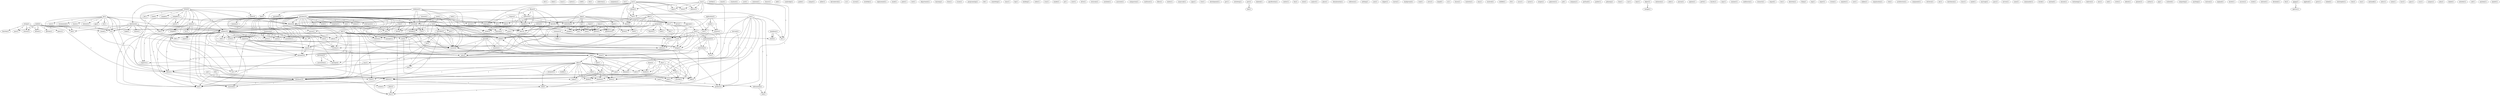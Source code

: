 digraph G {
  att [ label="att(1)" ];
  disk [ label="disk(1)" ];
  runs [ label="runs(1)" ];
  hydro [ label="hydro(1)" ];
  stuff [ label="stuff(1)" ];
  hth [ label="hth(1)" ];
  collection [ label="collection(1)" ];
  complains [ label="complains(1)" ];
  isn [ label="isn(1)" ];
  string [ label="string(2)" ];
  function [ label="function(1)" ];
  format [ label="format(1)" ];
  pass [ label="pass(1)" ];
  receive [ label="receive(1)" ];
  returns [ label="returns(1)" ];
  roethke [ label="roethke(1)" ];
  email [ label="email(1)" ];
  standard [ label="standard(1)" ];
  orbital [ label="orbital(3)" ];
  edu [ label="edu(10)" ];
  exercise [ label="exercise(1)" ];
  bongo [ label="bongo(1)" ];
  caltech [ label="caltech(1)" ];
  au [ label="au(4)" ];
  provides [ label="provides(2)" ];
  law [ label="law(1)" ];
  set [ label="set(2)" ];
  su [ label="su(1)" ];
  chris [ label="chris(4)" ];
  sulaw [ label="sulaw(1)" ];
  yard [ label="yard(1)" ];
  someone [ label="someone(1)" ];
  chance [ label="chance(1)" ];
  add [ label="add(1)" ];
  cambridge [ label="cambridge(1)" ];
  application [ label="application(3)" ];
  send [ label="send(1)" ];
  calls [ label="calls(2)" ];
  guide [ label="guide(1)" ];
  compat [ label="compat(1)" ];
  miller [ label="miller(1)" ];
  kersenbrock [ label="kersenbrock(1)" ];
  cc [ label="cc(1)" ];
  crystal [ label="crystal(1)" ];
  eroethke [ label="eroethke(1)" ];
  replacement [ label="replacement(1)" ];
  microway [ label="microway(2)" ];
  package [ label="package(4)" ];
  association [ label="association(1)" ];
  codebase [ label="codebase(5)" ];
  portability [ label="portability(2)" ];
  code [ label="code(2)" ];
  software [ label="software(2)" ];
  library [ label="library(9)" ];
  version [ label="version(8)" ];
  source [ label="source(2)" ];
  etc [ label="etc(1)" ];
  works [ label="works(3)" ];
  called [ label="called(1)" ];
  includes [ label="includes(2)" ];
  find [ label="find(1)" ];
  help [ label="help(2)" ];
  vpnet [ label="vpnet(1)" ];
  hp [ label="hp(1)" ];
  chi [ label="chi(1)" ];
  mike [ label="mike(2)" ];
  com [ label="com(7)" ];
  know [ label="know(6)" ];
  speedware [ label="speedware(1)" ];
  sells [ label="sells(5)" ];
  borland [ label="borland(19)" ];
  ooaid [ label="ooaid(1)" ];
  point [ label="point(1)" ];
  use [ label="use(4)" ];
  access [ label="access(3)" ];
  access [ label="access(4)" ];
  database [ label="database(10)" ];
  lib [ label="lib(3)" ];
  root [ label="root(1)" ];
  department [ label="department(1)" ];
  learning [ label="learning(1)" ];
  form [ label="form(1)" ];
  cruzio [ label="cruzio(1)" ];
  programming [ label="programming(1)" ];
  monash [ label="monash(2)" ];
  db [ label="db(1)" ];
  something [ label="something(1)" ];
  look [ label="look(1)" ];
  talk [ label="talk(2)" ];
  ftp [ label="ftp(1)" ];
  uu [ label="uu(2)" ];
  provide [ label="provide(1)" ];
  way [ label="way(2)" ];
  odbc [ label="odbc(2)" ];
  type [ label="type(1)" ];
  sdk [ label="sdk(4)" ];
  allows [ label="allows(2)" ];
  net [ label="net(2)" ];
  vendor [ label="vendor(2)" ];
  class [ label="class(1)" ];
  build [ label="build(3)" ];
  gotchas [ label="gotchas(1)" ];
  sound [ label="sound(1)" ];
  job [ label="job(1)" ];
  query [ label="query(3)" ];
  ll [ label="ll(1)" ];
  engine [ label="engine(33)" ];
  doesn [ label="doesn(1)" ];
  helps [ label="helps(2)" ];
  prism [ label="prism(1)" ];
  change [ label="change(1)" ];
  luck [ label="luck(2)" ];
  gt [ label="gt(1)" ];
  gatech [ label="gatech(3)" ];
  top [ label="top(1)" ];
  inc [ label="inc(2)" ];
  oops [ label="oops(1)" ];
  interface [ label="interface(4)" ];
  voice [ label="voice(1)" ];
  phone [ label="phone(2)" ];
  fax [ label="fax(2)" ];
  demo [ label="demo(2)" ];
  language [ label="language(1)" ];
  address [ label="address(1)" ];
  cparker [ label="cparker(1)" ];
  dr [ label="dr(1)" ];
  centerline [ label="centerline(2)" ];
  program [ label="program(4)" ];
  load [ label="load(1)" ];
  cfd [ label="cfd(1)" ];
  dtaylor [ label="dtaylor(1)" ];
  manager [ label="manager(1)" ];
  overlay [ label="overlay(1)" ];
  building [ label="building(1)" ];
  order [ label="order(1)" ];
  cruz [ label="cruz(1)" ];
  enable [ label="enable(1)" ];
  offer [ label="offer(1)" ];
  price [ label="price(1)" ];
  run [ label="run(1)" ];
  upgrade [ label="upgrade(1)" ];
  pl [ label="pl(1)" ];
  start [ label="start(1)" ];
  usa [ label="usa(1)" ];
  product [ label="product(2)" ];
  drive [ label="drive(1)" ];
  everyone [ label="everyone(1)" ];
  used [ label="used(1)" ];
  year [ label="year(4)" ];
  armidale [ label="armidale(1)" ];
  mail [ label="mail(1)" ];
  information [ label="information(2)" ];
  associate [ label="associate(1)" ];
  comparison [ label="comparison(1)" ];
  bell [ label="bell(2)" ];
  turbo [ label="turbo(4)" ];
  compiler [ label="compiler(1)" ];
  comes [ label="comes(3)" ];
  part [ label="part(2)" ];
  bit [ label="bit(1)" ];
  tried [ label="tried(1)" ];
  sample [ label="sample(1)" ];
  believe [ label="believe(1)" ];
  file [ label="file(2)" ];
  seems [ label="seems(2)" ];
  compile [ label="compile(1)" ];
  supports [ label="supports(1)" ];
  multiuser [ label="multiuser(1)" ];
  llibce [ label="llibce(1)" ];
  walter [ label="walter(1)" ];
  sunnyvale [ label="sunnyvale(1)" ];
  cppa [ label="cppa(1)" ];
  vice [ label="vice(1)" ];
  development [ label="development(1)" ];
  gov [ label="gov(1)" ];
  osterberg [ label="osterberg(1)" ];
  post [ label="post(2)" ];
  line [ label="line(1)" ];
  future [ label="future(1)" ];
  make [ label="make(1)" ];
  life [ label="life(1)" ];
  babecki [ label="babecki(1)" ];
  specification [ label="specification(1)" ];
  center [ label="center(1)" ];
  dbase [ label="dbase(3)" ];
  tim [ label="tim(2)" ];
  utah [ label="utah(2)" ];
  analyst [ label="analyst(1)" ];
  px [ label="px(2)" ];
  user [ label="user(1)" ];
  recommend [ label="recommend(1)" ];
  learn [ label="learn(1)" ];
  interest [ label="interest(1)" ];
  app [ label="app(2)" ];
  lot [ label="lot(1)" ];
  ve [ label="ve(1)" ];
  place [ label="place(1)" ];
  formalisation [ label="formalisation(1)" ];
  box [ label="box(2)" ];
  reference [ label="reference(1)" ];
  nothing [ label="nothing(1)" ];
  foxpro [ label="foxpro(2)" ];
  anyone [ label="anyone(1)" ];
  ansi [ label="ansi(1)" ];
  clipper [ label="clipper(1)" ];
  haven [ label="haven(1)" ];
  background [ label="background(1)" ];
  paradox [ label="paradox(35)" ];
  yer [ label="yer(1)" ];
  model [ label="model(1)" ];
  compliant [ label="compliant(1)" ];
  ack [ label="ack(1)" ];
  claims [ label="claims(1)" ];
  cyberspace [ label="cyberspace(1)" ];
  momma [ label="momma(1)" ];
  save [ label="save(1)" ];
  expect [ label="expect(1)" ];
  tell [ label="tell(1)" ];
  gives [ label="gives(1)" ];
  support [ label="support(3)" ];
  santa [ label="santa(1)" ];
  assembler [ label="assembler(1)" ];
  il [ label="il(1)" ];
  wrote [ label="wrote(1)" ];
  raymond [ label="raymond(2)" ];
  restore [ label="restore(1)" ];
  buy [ label="buy(1)" ];
  read [ label="read(1)" ];
  artur [ label="artur(2)" ];
  knopf [ label="knopf(2)" ];
  ss [ label="ss(1)" ];
  rincon [ label="rincon(1)" ];
  waterloo [ label="waterloo(1)" ];
  ema [ label="ema(1)" ];
  received [ label="received(1)" ];
  wildlife [ label="wildlife(1)" ];
  ms [ label="ms(1)" ];
  tool [ label="tool(1)" ];
  psp [ label="psp(1)" ];
  domain [ label="domain(1)" ];
  smb [ label="smb(1)" ];
  link [ label="link(2)" ];
  bhobe [ label="bhobe(1)" ];
  shailesh [ label="shailesh(1)" ];
  fit [ label="fit(1)" ];
  sssss [ label="sssss(1)" ];
  taylor [ label="taylor(1)" ];
  oregon [ label="oregon(1)" ];
  generator [ label="generator(1)" ];
  pd [ label="pd(1)" ];
  company [ label="company(1)" ];
  portland [ label="portland(1)" ];
  feel [ label="feel(1)" ];
  looks [ label="looks(2)" ];
  interpret [ label="interpret(1)" ];
  toolikt [ label="toolikt(1)" ];
  liase [ label="liase(1)" ];
  summary [ label="summary(3)" ];
  told [ label="told(1)" ];
  oz [ label="oz(3)" ];
  dialix [ label="dialix(2)" ];
  parker [ label="parker(1)" ];
  pdoxeng [ label="pdoxeng(1)" ];
  time [ label="time(1)" ];
  wait [ label="wait(1)" ];
  ray [ label="ray(1)" ];
  api [ label="api(1)" ];
  hear [ label="hear(1)" ];
  framework [ label="framework(2)" ];
  object [ label="object(2)" ];
  useage [ label="useage(1)" ];
  extension [ label="extension(1)" ];
  ma [ label="ma(2)" ];
  adds [ label="adds(1)" ];
  journal [ label="journal(1)" ];
  size [ label="size(2)" ];
  opinion [ label="opinion(1)" ];
  perth [ label="perth(1)" ];
  faculty [ label="faculty(1)" ];
  copy [ label="copy(1)" ];
  summer [ label="summer(1)" ];
  melbourne [ label="melbourne(1)" ];
  research [ label="research(1)" ];
  regard [ label="regard(1)" ];
  dll [ label="dll(1)" ];
  mail [ label="mail(1)" ];
  ron [ label="ron(1)" ];
  direction [ label="direction(1)" ];
  thing [ label="thing(1)" ];
  harvard [ label="harvard(2)" ];
  quadbase [ label="quadbase(2)" ];
  check [ label="check(1)" ];
  eng [ label="eng(1)" ];
  report [ label="report(1)" ];
  vroom [ label="vroom(1)" ];
  programmer [ label="programmer(3)" ];
  university [ label="university(3)" ];
  src [ label="src(1)" ];
  sequiter [ label="sequiter(1)" ];
  saw [ label="saw(1)" ];
  mikem [ label="mikem(1)" ];
  organisation [ label="organisation(1)" ];
  rick [ label="rick(2)" ];
  architecture [ label="architecture(1)" ];
  component [ label="component(1)" ];
  retrieval [ label="retrieval(1)" ];
  look [ label="look(1)" ];
  adc [ label="adc(1)" ];
  hutchinson [ label="hutchinson(1)" ];
  husc [ label="husc(1)" ];
  made [ label="made(1)" ];
  marriage [ label="marriage(1)" ];
  create [ label="create(1)" ];
  gary [ label="gary(2)" ];
  service [ label="service(1)" ];
  came [ label="came(2)" ];
  try [ label="try(1)" ];
  commander [ label="commander(1)" ];
  brook [ label="brook(1)" ];
  pascal [ label="pascal(6)" ];
  consists [ label="consists(1)" ];
  michael [ label="michael(1)" ];
  emunix [ label="emunix(1)" ];
  technology [ label="technology(1)" ];
  kentrox [ label="kentrox(3)" ];
  hope [ label="hope(3)" ];
  ems [ label="ems(1)" ];
  ood [ label="ood(1)" ];
  write [ label="write(1)" ];
  delosh [ label="delosh(1)" ];
  pioneer [ label="pioneer(2)" ];
  author [ label="author(1)" ];
  pig [ label="pig(1)" ];
  rockwell [ label="rockwell(1)" ];
  computing [ label="computing(1)" ];
  anything [ label="anything(1)" ];
  watcom [ label="watcom(2)" ];
  quadbase [ label="quadbase(1)" ];
  england [ label="england(1)" ];
  davidr [ label="davidr(1)" ];
  success [ label="success(1)" ];
  work [ label="work(1)" ];
  internet [ label="internet(1)" ];
  rbase [ label="rbase(3)" ];
  fermilab [ label="fermilab(1)" ];
  fox [ label="fox(2)" ];
  ppppp [ label="ppppp(2)" ];
  apertus [ label="apertus(1)" ];
  egghead [ label="egghead(1)" ];
  party [ label="party(1)" ];
  looked [ label="looked(2)" ];
  sql [ label="sql(12)" ];
  christopher [ label="christopher(1)" ];
  tom [ label="tom(2)" ];
  ooa [ label="ooa(1)" ];
  michaelk [ label="michaelk(2)" ];
  entry [ label="entry(1)" ];
  tacks [ label="tacks(1)" ];
  tasc [ label="tasc(2)" ];
  ppss [ label="ppss(1)" ];
  ssss [ label="ssss(1)" ];
  campus [ label="campus(1)" ];
  pdox [ label="pdox(3)" ];
  usa [ label="usa(1)" ];
  john [ label="john(2)" ];
  linked [ label="linked(1)" ];
  osterber [ label="osterber(1)" ];
  call [ label="call(1)" ];
  anybody [ label="anybody(1)" ];
  kamlet [ label="kamlet(1)" ];
  string -> function [ label="1" ];
  string -> format [ label="1" ];
  string -> pass [ label="1" ];
  string -> receive [ label="1" ];
  string -> returns [ label="1" ];
  orbital -> edu [ label="2" ];
  orbital -> exercise [ label="1" ];
  orbital -> bongo [ label="2" ];
  orbital -> caltech [ label="2" ];
  au -> provides [ label="1" ];
  au -> law [ label="1" ];
  au -> set [ label="1" ];
  au -> edu [ label="1" ];
  au -> exercise [ label="1" ];
  au -> su [ label="1" ];
  au -> chris [ label="1" ];
  au -> bongo [ label="1" ];
  au -> sulaw [ label="1" ];
  au -> caltech [ label="1" ];
  application -> send [ label="1" ];
  application -> receive [ label="1" ];
  application -> calls [ label="1" ];
  microway -> package [ label="1" ];
  microway -> association [ label="1" ];
  codebase -> portability [ label="1" ];
  codebase -> code [ label="1" ];
  codebase -> software [ label="1" ];
  codebase -> library [ label="1" ];
  codebase -> version [ label="1" ];
  codebase -> source [ label="1" ];
  codebase -> etc [ label="1" ];
  codebase -> works [ label="1" ];
  codebase -> called [ label="1" ];
  codebase -> includes [ label="1" ];
  codebase -> find [ label="1" ];
  help -> vpnet [ label="1" ];
  help -> hp [ label="1" ];
  help -> chi [ label="1" ];
  help -> mike [ label="1" ];
  help -> com [ label="1" ];
  help -> know [ label="1" ];
  help -> speedware [ label="1" ];
  help -> sells [ label="1" ];
  help -> borland [ label="1" ];
  provides -> set [ label="1" ];
  provides -> use [ label="1" ];
  provides -> access [ label="1" ];
  provides -> called [ label="1" ];
  provides -> access [ label="1" ];
  provides -> database [ label="1" ];
  provides -> lib [ label="1" ];
  monash -> edu [ label="1" ];
  monash -> library [ label="1" ];
  look -> talk [ label="1" ];
  look -> ftp [ label="1" ];
  look -> uu [ label="1" ];
  look -> provide [ label="1" ];
  look -> code [ label="1" ];
  look -> way [ label="1" ];
  look -> odbc [ label="1" ];
  look -> type [ label="1" ];
  look -> package [ label="1" ];
  look -> sdk [ label="1" ];
  look -> allows [ label="1" ];
  look -> net [ label="1" ];
  look -> vendor [ label="1" ];
  build -> gotchas [ label="1" ];
  build -> format [ label="1" ];
  build -> sound [ label="1" ];
  build -> pass [ label="1" ];
  build -> returns [ label="1" ];
  build -> job [ label="1" ];
  build -> query [ label="1" ];
  build -> ll [ label="1" ];
  build -> engine [ label="1" ];
  build -> doesn [ label="1" ];
  helps -> edu [ label="1" ];
  helps -> prism [ label="1" ];
  helps -> change [ label="1" ];
  helps -> luck [ label="1" ];
  helps -> gt [ label="1" ];
  helps -> gatech [ label="1" ];
  inc -> oops [ label="1" ];
  inc -> interface [ label="1" ];
  inc -> voice [ label="1" ];
  inc -> phone [ label="1" ];
  inc -> fax [ label="1" ];
  inc -> demo [ label="1" ];
  inc -> language [ label="1" ];
  inc -> com [ label="1" ];
  inc -> address [ label="1" ];
  inc -> cparker [ label="1" ];
  inc -> dr [ label="1" ];
  inc -> centerline [ label="1" ];
  inc -> sells [ label="1" ];
  program -> load [ label="1" ];
  program -> cfd [ label="1" ];
  program -> edu [ label="1" ];
  program -> dtaylor [ label="1" ];
  program -> manager [ label="1" ];
  program -> overlay [ label="1" ];
  program -> gatech [ label="1" ];
  offer -> edu [ label="1" ];
  offer -> price [ label="1" ];
  offer -> prism [ label="1" ];
  offer -> run [ label="1" ];
  offer -> upgrade [ label="1" ];
  offer -> version [ label="1" ];
  offer -> change [ label="1" ];
  offer -> gt [ label="1" ];
  offer -> gatech [ label="1" ];
  set -> talk [ label="1" ];
  set -> database [ label="1" ];
  send -> run [ label="1" ];
  send -> receive [ label="1" ];
  usa -> oops [ label="1" ];
  usa -> voice [ label="1" ];
  usa -> phone [ label="1" ];
  usa -> fax [ label="1" ];
  usa -> demo [ label="1" ];
  usa -> address [ label="1" ];
  usa -> dr [ label="1" ];
  usa -> called [ label="1" ];
  usa -> product [ label="1" ];
  used -> access [ label="1" ];
  used -> version [ label="1" ];
  used -> engine [ label="1" ];
  used -> access [ label="1" ];
  used -> year [ label="1" ];
  mail -> information [ label="1" ];
  mail -> called [ label="1" ];
  mail -> product [ label="1" ];
  bell -> edu [ label="1" ];
  bell -> library [ label="1" ];
  turbo -> compiler [ label="1" ];
  turbo -> comes [ label="2" ];
  turbo -> part [ label="1" ];
  turbo -> bit [ label="1" ];
  turbo -> tried [ label="1" ];
  turbo -> library [ label="1" ];
  turbo -> sample [ label="1" ];
  turbo -> believe [ label="2" ];
  turbo -> file [ label="1" ];
  turbo -> seems [ label="1" ];
  turbo -> compile [ label="1" ];
  turbo -> engine [ label="1" ];
  turbo -> supports [ label="1" ];
  turbo -> lib [ label="1" ];
  talk -> code [ label="1" ];
  talk -> database [ label="1" ];
  compiler -> part [ label="1" ];
  compiler -> library [ label="1" ];
  compiler -> file [ label="1" ];
  compiler -> lib [ label="1" ];
  post -> line [ label="1" ];
  interface -> sound [ label="1" ];
  interface -> future [ label="1" ];
  interface -> job [ label="1" ];
  interface -> ll [ label="1" ];
  interface -> engine [ label="1" ];
  interface -> make [ label="1" ];
  interface -> doesn [ label="1" ];
  interface -> life [ label="1" ];
  ftp -> uu [ label="2" ];
  ftp -> provide [ label="1" ];
  ftp -> code [ label="1" ];
  ftp -> allows [ label="1" ];
  ftp -> net [ label="2" ];
  ftp -> vendor [ label="2" ];
  uu -> provide [ label="1" ];
  uu -> code [ label="1" ];
  uu -> allows [ label="1" ];
  comes -> believe [ label="2" ];
  comes -> version [ label="1" ];
  dbase -> software [ label="1" ];
  dbase -> language [ label="1" ];
  dbase -> library [ label="1" ];
  dbase -> works [ label="2" ];
  dbase -> called [ label="1" ];
  dbase -> sells [ label="1" ];
  px -> user [ label="1" ];
  px -> recommend [ label="1" ];
  px -> version [ label="1" ];
  px -> job [ label="1" ];
  px -> ll [ label="1" ];
  px -> engine [ label="1" ];
  px -> learn [ label="1" ];
  px -> interest [ label="1" ];
  px -> app [ label="1" ];
  px -> doesn [ label="1" ];
  px -> year [ label="1" ];
  px -> lot [ label="1" ];
  px -> ve [ label="1" ];
  box -> su [ label="1" ];
  box -> chris [ label="1" ];
  box -> sulaw [ label="1" ];
  foxpro -> anyone [ label="1" ];
  foxpro -> know [ label="1" ];
  foxpro -> works [ label="1" ];
  paradox -> yer [ label="1" ];
  paradox -> model [ label="1" ];
  paradox -> compliant [ label="1" ];
  paradox -> chi [ label="1" ];
  paradox -> package [ label="1" ];
  paradox -> language [ label="2" ];
  paradox -> mike [ label="1" ];
  paradox -> anyone [ label="1" ];
  paradox -> library [ label="5" ];
  paradox -> ack [ label="1" ];
  paradox -> claims [ label="1" ];
  paradox -> su [ label="2" ];
  paradox -> chris [ label="2" ];
  paradox -> use [ label="1" ];
  paradox -> cyberspace [ label="1" ];
  paradox -> believe [ label="1" ];
  paradox -> access [ label="5" ];
  paradox -> version [ label="6" ];
  paradox -> know [ label="5" ];
  paradox -> momma [ label="1" ];
  paradox -> save [ label="1" ];
  paradox -> engine [ label="2" ];
  paradox -> expect [ label="1" ];
  paradox -> tell [ label="1" ];
  paradox -> gives [ label="1" ];
  paradox -> called [ label="3" ];
  paradox -> support [ label="1" ];
  paradox -> santa [ label="1" ];
  paradox -> assembler [ label="1" ];
  paradox -> sulaw [ label="2" ];
  paradox -> product [ label="2" ];
  paradox -> calls [ label="2" ];
  paradox -> access [ label="5" ];
  paradox -> il [ label="1" ];
  paradox -> wrote [ label="1" ];
  paradox -> database [ label="1" ];
  paradox -> year [ label="1" ];
  paradox -> raymond [ label="1" ];
  paradox -> sells [ label="7" ];
  paradox -> borland [ label="1" ];
  paradox -> restore [ label="1" ];
  paradox -> lib [ label="1" ];
  paradox -> buy [ label="1" ];
  paradox -> ve [ label="3" ];
  phone -> fax [ label="1" ];
  phone -> demo [ label="1" ];
  ms -> information [ label="1" ];
  ms -> tool [ label="1" ];
  ms -> psp [ label="1" ];
  ms -> domain [ label="1" ];
  ms -> believe [ label="2" ];
  ms -> smb [ label="1" ];
  ms -> know [ label="1" ];
  ms -> link [ label="1" ];
  ms -> bhobe [ label="1" ];
  ms -> shailesh [ label="1" ];
  information -> tool [ label="1" ];
  way -> ve [ label="1" ];
  software -> com [ label="1" ];
  software -> cparker [ label="1" ];
  software -> works [ label="1" ];
  software -> centerline [ label="1" ];
  fax -> demo [ label="1" ];
  fax -> com [ label="1" ];
  fax -> cparker [ label="1" ];
  fax -> centerline [ label="1" ];
  odbc -> psp [ label="1" ];
  odbc -> domain [ label="1" ];
  odbc -> sdk [ label="2" ];
  odbc -> feel [ label="1" ];
  odbc -> looks [ label="1" ];
  odbc -> believe [ label="1" ];
  odbc -> smb [ label="1" ];
  odbc -> interpret [ label="1" ];
  odbc -> link [ label="1" ];
  odbc -> allows [ label="1" ];
  odbc -> toolikt [ label="1" ];
  odbc -> bhobe [ label="1" ];
  odbc -> doesn [ label="1" ];
  odbc -> database [ label="1" ];
  odbc -> liase [ label="1" ];
  odbc -> shailesh [ label="1" ];
  summary -> told [ label="1" ];
  summary -> oz [ label="1" ];
  summary -> dialix [ label="1" ];
  demo -> ll [ label="1" ];
  demo -> wait [ label="1" ];
  api -> database [ label="1" ];
  framework -> gives [ label="1" ];
  framework -> santa [ label="1" ];
  framework -> assembler [ label="1" ];
  framework -> raymond [ label="1" ];
  object -> useage [ label="1" ];
  com -> ma [ label="1" ];
  com -> oz [ label="1" ];
  com -> bongo [ label="1" ];
  com -> dialix [ label="1" ];
  com -> caltech [ label="1" ];
  library -> file [ label="1" ];
  library -> works [ label="1" ];
  library -> manager [ label="1" ];
  library -> called [ label="1" ];
  library -> size [ label="1" ];
  library -> overlay [ label="1" ];
  library -> database [ label="1" ];
  sdk -> believe [ label="1" ];
  sdk -> smb [ label="1" ];
  sdk -> link [ label="1" ];
  sdk -> allows [ label="1" ];
  sdk -> bhobe [ label="1" ];
  sdk -> shailesh [ label="1" ];
  dll -> database [ label="1" ];
  feel -> looks [ label="1" ];
  feel -> mail [ label="1" ];
  chris -> sulaw [ label="3" ];
  harvard -> called [ label="1" ];
  harvard -> product [ label="1" ];
  use -> looks [ label="2" ];
  quadbase -> dr [ label="1" ];
  quadbase -> check [ label="1" ];
  ma -> programmer [ label="1" ];
  ma -> oz [ label="1" ];
  ma -> bongo [ label="1" ];
  ma -> dialix [ label="1" ];
  ma -> called [ label="1" ];
  ma -> university [ label="1" ];
  ma -> src [ label="1" ];
  ma -> product [ label="1" ];
  ma -> caltech [ label="1" ];
  believe -> link [ label="1" ];
  believe -> buy [ label="1" ];
  programmer -> university [ label="1" ];
  programmer -> src [ label="1" ];
  programmer -> sulaw [ label="1" ];
  access -> look [ label="1" ];
  version -> source [ label="1" ];
  version -> etc [ label="1" ];
  version -> engine [ label="1" ];
  version -> change [ label="1" ];
  version -> access [ label="1" ];
  version -> includes [ label="1" ];
  version -> gt [ label="1" ];
  version -> gatech [ label="1" ];
  know -> save [ label="1" ];
  know -> change [ label="1" ];
  know -> gt [ label="1" ];
  know -> gatech [ label="1" ];
  know -> sells [ label="2" ];
  know -> borland [ label="1" ];
  know -> restore [ label="1" ];
  link -> buy [ label="1" ];
  allows -> create [ label="1" ];
  oz -> bongo [ label="1" ];
  oz -> sulaw [ label="1" ];
  oz -> caltech [ label="1" ];
  seems -> compile [ label="1" ];
  seems -> engine [ label="1" ];
  seems -> try [ label="1" ];
  seems -> supports [ label="1" ];
  seems -> lib [ label="1" ];
  pascal -> consists [ label="2" ];
  pascal -> access [ label="1" ];
  pascal -> database [ label="2" ];
  pascal -> sells [ label="1" ];
  hope -> change [ label="1" ];
  hope -> speedware [ label="1" ];
  hope -> luck [ label="1" ];
  hope -> gt [ label="1" ];
  hope -> gatech [ label="1" ];
  ll -> doesn [ label="1" ];
  dialix -> caltech [ label="1" ];
  engine -> expect [ label="2" ];
  engine -> tell [ label="1" ];
  engine -> manager [ label="1" ];
  engine -> gives [ label="1" ];
  engine -> called [ label="3" ];
  engine -> size [ label="1" ];
  engine -> support [ label="2" ];
  engine -> santa [ label="1" ];
  engine -> assembler [ label="1" ];
  engine -> create [ label="1" ];
  engine -> sulaw [ label="1" ];
  engine -> product [ label="2" ];
  engine -> calls [ label="1" ];
  engine -> doesn [ label="2" ];
  engine -> access [ label="1" ];
  engine -> overlay [ label="1" ];
  engine -> il [ label="2" ];
  engine -> wrote [ label="1" ];
  engine -> database [ label="1" ];
  engine -> year [ label="3" ];
  engine -> raymond [ label="1" ];
  engine -> sells [ label="6" ];
  engine -> caltech [ label="1" ];
  engine -> borland [ label="2" ];
  engine -> restore [ label="1" ];
  engine -> lib [ label="3" ];
  quadbase -> check [ label="1" ];
  called -> access [ label="1" ];
  size -> overlay [ label="1" ];
  university -> src [ label="1" ];
  university -> sulaw [ label="1" ];
  rbase -> vendor [ label="1" ];
  ppppp -> apertus [ label="1" ];
  support -> year [ label="1" ];
  support -> sells [ label="1" ];
  support -> borland [ label="1" ];
  sql -> doesn [ label="2" ];
  sql -> access [ label="1" ];
  sql -> il [ label="1" ];
  sql -> database [ label="1" ];
  sql -> year [ label="1" ];
  sql -> liase [ label="1" ];
  sql -> check [ label="1" ];
  sql -> sells [ label="1" ];
  sql -> borland [ label="1" ];
  sql -> restore [ label="1" ];
  sql -> life [ label="1" ];
  sql -> buy [ label="2" ];
  doesn -> database [ label="1" ];
  doesn -> liase [ label="1" ];
  access -> look [ label="1" ];
  database -> raymond [ label="1" ];
  database -> lib [ label="2" ];
  year -> sells [ label="2" ];
  year -> borland [ label="2" ];
  pdox -> buy [ label="1" ];
  borland -> supports [ label="1" ];
  borland -> lib [ label="2" ];
}
